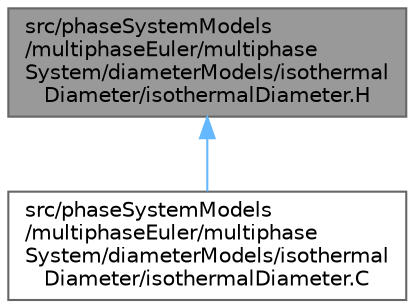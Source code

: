 digraph "src/phaseSystemModels/multiphaseEuler/multiphaseSystem/diameterModels/isothermalDiameter/isothermalDiameter.H"
{
 // LATEX_PDF_SIZE
  bgcolor="transparent";
  edge [fontname=Helvetica,fontsize=10,labelfontname=Helvetica,labelfontsize=10];
  node [fontname=Helvetica,fontsize=10,shape=box,height=0.2,width=0.4];
  Node1 [id="Node000001",label="src/phaseSystemModels\l/multiphaseEuler/multiphase\lSystem/diameterModels/isothermal\lDiameter/isothermalDiameter.H",height=0.2,width=0.4,color="gray40", fillcolor="grey60", style="filled", fontcolor="black",tooltip=" "];
  Node1 -> Node2 [id="edge1_Node000001_Node000002",dir="back",color="steelblue1",style="solid",tooltip=" "];
  Node2 [id="Node000002",label="src/phaseSystemModels\l/multiphaseEuler/multiphase\lSystem/diameterModels/isothermal\lDiameter/isothermalDiameter.C",height=0.2,width=0.4,color="grey40", fillcolor="white", style="filled",URL="$multiphaseEuler_2multiphaseSystem_2diameterModels_2isothermalDiameter_2isothermalDiameter_8C.html",tooltip=" "];
}
